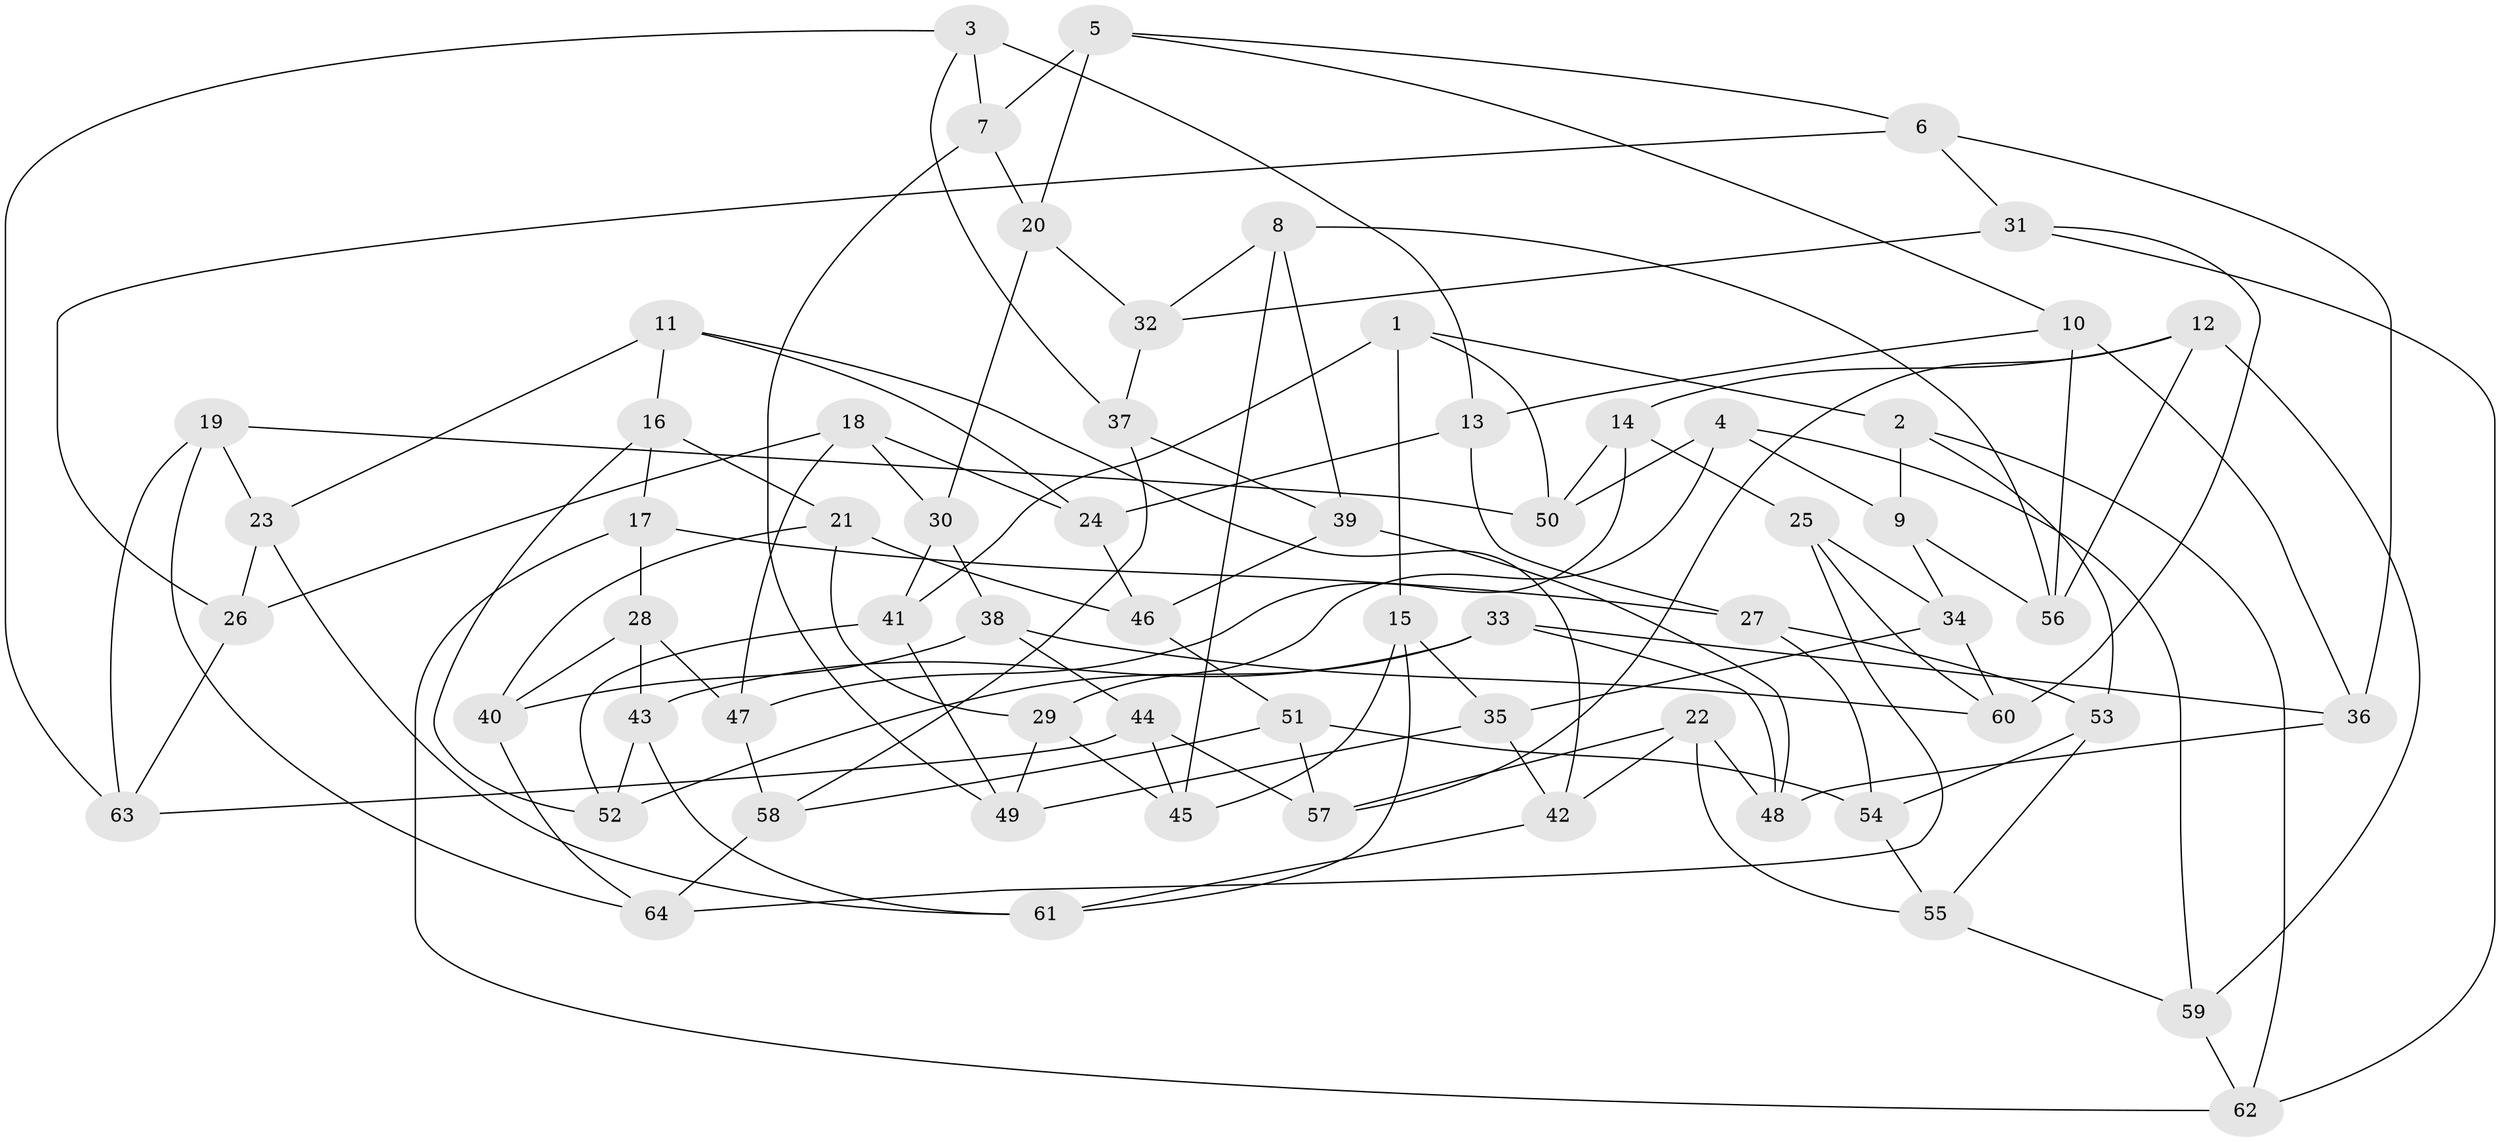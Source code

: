 // coarse degree distribution, {6: 0.5789473684210527, 4: 0.3157894736842105, 5: 0.05263157894736842, 3: 0.05263157894736842}
// Generated by graph-tools (version 1.1) at 2025/52/02/27/25 19:52:27]
// undirected, 64 vertices, 128 edges
graph export_dot {
graph [start="1"]
  node [color=gray90,style=filled];
  1;
  2;
  3;
  4;
  5;
  6;
  7;
  8;
  9;
  10;
  11;
  12;
  13;
  14;
  15;
  16;
  17;
  18;
  19;
  20;
  21;
  22;
  23;
  24;
  25;
  26;
  27;
  28;
  29;
  30;
  31;
  32;
  33;
  34;
  35;
  36;
  37;
  38;
  39;
  40;
  41;
  42;
  43;
  44;
  45;
  46;
  47;
  48;
  49;
  50;
  51;
  52;
  53;
  54;
  55;
  56;
  57;
  58;
  59;
  60;
  61;
  62;
  63;
  64;
  1 -- 2;
  1 -- 50;
  1 -- 15;
  1 -- 41;
  2 -- 62;
  2 -- 53;
  2 -- 9;
  3 -- 63;
  3 -- 7;
  3 -- 13;
  3 -- 37;
  4 -- 50;
  4 -- 9;
  4 -- 29;
  4 -- 59;
  5 -- 10;
  5 -- 7;
  5 -- 6;
  5 -- 20;
  6 -- 31;
  6 -- 36;
  6 -- 26;
  7 -- 49;
  7 -- 20;
  8 -- 45;
  8 -- 56;
  8 -- 32;
  8 -- 39;
  9 -- 34;
  9 -- 56;
  10 -- 36;
  10 -- 13;
  10 -- 56;
  11 -- 16;
  11 -- 42;
  11 -- 23;
  11 -- 24;
  12 -- 59;
  12 -- 14;
  12 -- 57;
  12 -- 56;
  13 -- 27;
  13 -- 24;
  14 -- 47;
  14 -- 50;
  14 -- 25;
  15 -- 45;
  15 -- 35;
  15 -- 61;
  16 -- 21;
  16 -- 52;
  16 -- 17;
  17 -- 62;
  17 -- 28;
  17 -- 27;
  18 -- 24;
  18 -- 26;
  18 -- 30;
  18 -- 47;
  19 -- 64;
  19 -- 63;
  19 -- 23;
  19 -- 50;
  20 -- 32;
  20 -- 30;
  21 -- 46;
  21 -- 29;
  21 -- 40;
  22 -- 42;
  22 -- 55;
  22 -- 57;
  22 -- 48;
  23 -- 26;
  23 -- 61;
  24 -- 46;
  25 -- 60;
  25 -- 64;
  25 -- 34;
  26 -- 63;
  27 -- 54;
  27 -- 53;
  28 -- 40;
  28 -- 47;
  28 -- 43;
  29 -- 45;
  29 -- 49;
  30 -- 38;
  30 -- 41;
  31 -- 32;
  31 -- 60;
  31 -- 62;
  32 -- 37;
  33 -- 52;
  33 -- 48;
  33 -- 36;
  33 -- 43;
  34 -- 35;
  34 -- 60;
  35 -- 49;
  35 -- 42;
  36 -- 48;
  37 -- 58;
  37 -- 39;
  38 -- 44;
  38 -- 60;
  38 -- 40;
  39 -- 48;
  39 -- 46;
  40 -- 64;
  41 -- 52;
  41 -- 49;
  42 -- 61;
  43 -- 52;
  43 -- 61;
  44 -- 45;
  44 -- 57;
  44 -- 63;
  46 -- 51;
  47 -- 58;
  51 -- 57;
  51 -- 54;
  51 -- 58;
  53 -- 55;
  53 -- 54;
  54 -- 55;
  55 -- 59;
  58 -- 64;
  59 -- 62;
}
